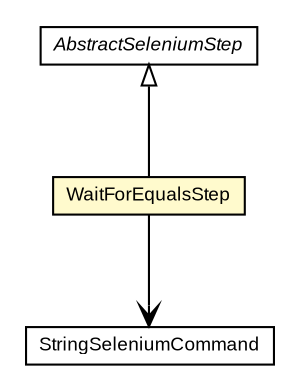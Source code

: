 #!/usr/local/bin/dot
#
# Class diagram 
# Generated by UMLGraph version R5_6-24-gf6e263 (http://www.umlgraph.org/)
#

digraph G {
	edge [fontname="arial",fontsize=10,labelfontname="arial",labelfontsize=10];
	node [fontname="arial",fontsize=10,shape=plaintext];
	nodesep=0.25;
	ranksep=0.5;
	// com.google.code.play.selenium.step.WaitForEqualsStep
	c1880 [label=<<table title="com.google.code.play.selenium.step.WaitForEqualsStep" border="0" cellborder="1" cellspacing="0" cellpadding="2" port="p" bgcolor="lemonChiffon" href="./WaitForEqualsStep.html">
		<tr><td><table border="0" cellspacing="0" cellpadding="1">
<tr><td align="center" balign="center"> WaitForEqualsStep </td></tr>
		</table></td></tr>
		</table>>, URL="./WaitForEqualsStep.html", fontname="arial", fontcolor="black", fontsize=9.0];
	// com.google.code.play.selenium.step.StringSeleniumCommand
	c1889 [label=<<table title="com.google.code.play.selenium.step.StringSeleniumCommand" border="0" cellborder="1" cellspacing="0" cellpadding="2" port="p" href="./StringSeleniumCommand.html">
		<tr><td><table border="0" cellspacing="0" cellpadding="1">
<tr><td align="center" balign="center"> StringSeleniumCommand </td></tr>
		</table></td></tr>
		</table>>, URL="./StringSeleniumCommand.html", fontname="arial", fontcolor="black", fontsize=9.0];
	// com.google.code.play.selenium.step.AbstractSeleniumStep
	c1912 [label=<<table title="com.google.code.play.selenium.step.AbstractSeleniumStep" border="0" cellborder="1" cellspacing="0" cellpadding="2" port="p" href="./AbstractSeleniumStep.html">
		<tr><td><table border="0" cellspacing="0" cellpadding="1">
<tr><td align="center" balign="center"><font face="arial italic"> AbstractSeleniumStep </font></td></tr>
		</table></td></tr>
		</table>>, URL="./AbstractSeleniumStep.html", fontname="arial", fontcolor="black", fontsize=9.0];
	//com.google.code.play.selenium.step.WaitForEqualsStep extends com.google.code.play.selenium.step.AbstractSeleniumStep
	c1912:p -> c1880:p [dir=back,arrowtail=empty];
	// com.google.code.play.selenium.step.WaitForEqualsStep NAVASSOC com.google.code.play.selenium.step.StringSeleniumCommand
	c1880:p -> c1889:p [taillabel="", label="", headlabel="", fontname="arial", fontcolor="black", fontsize=10.0, color="black", arrowhead=open];
}

